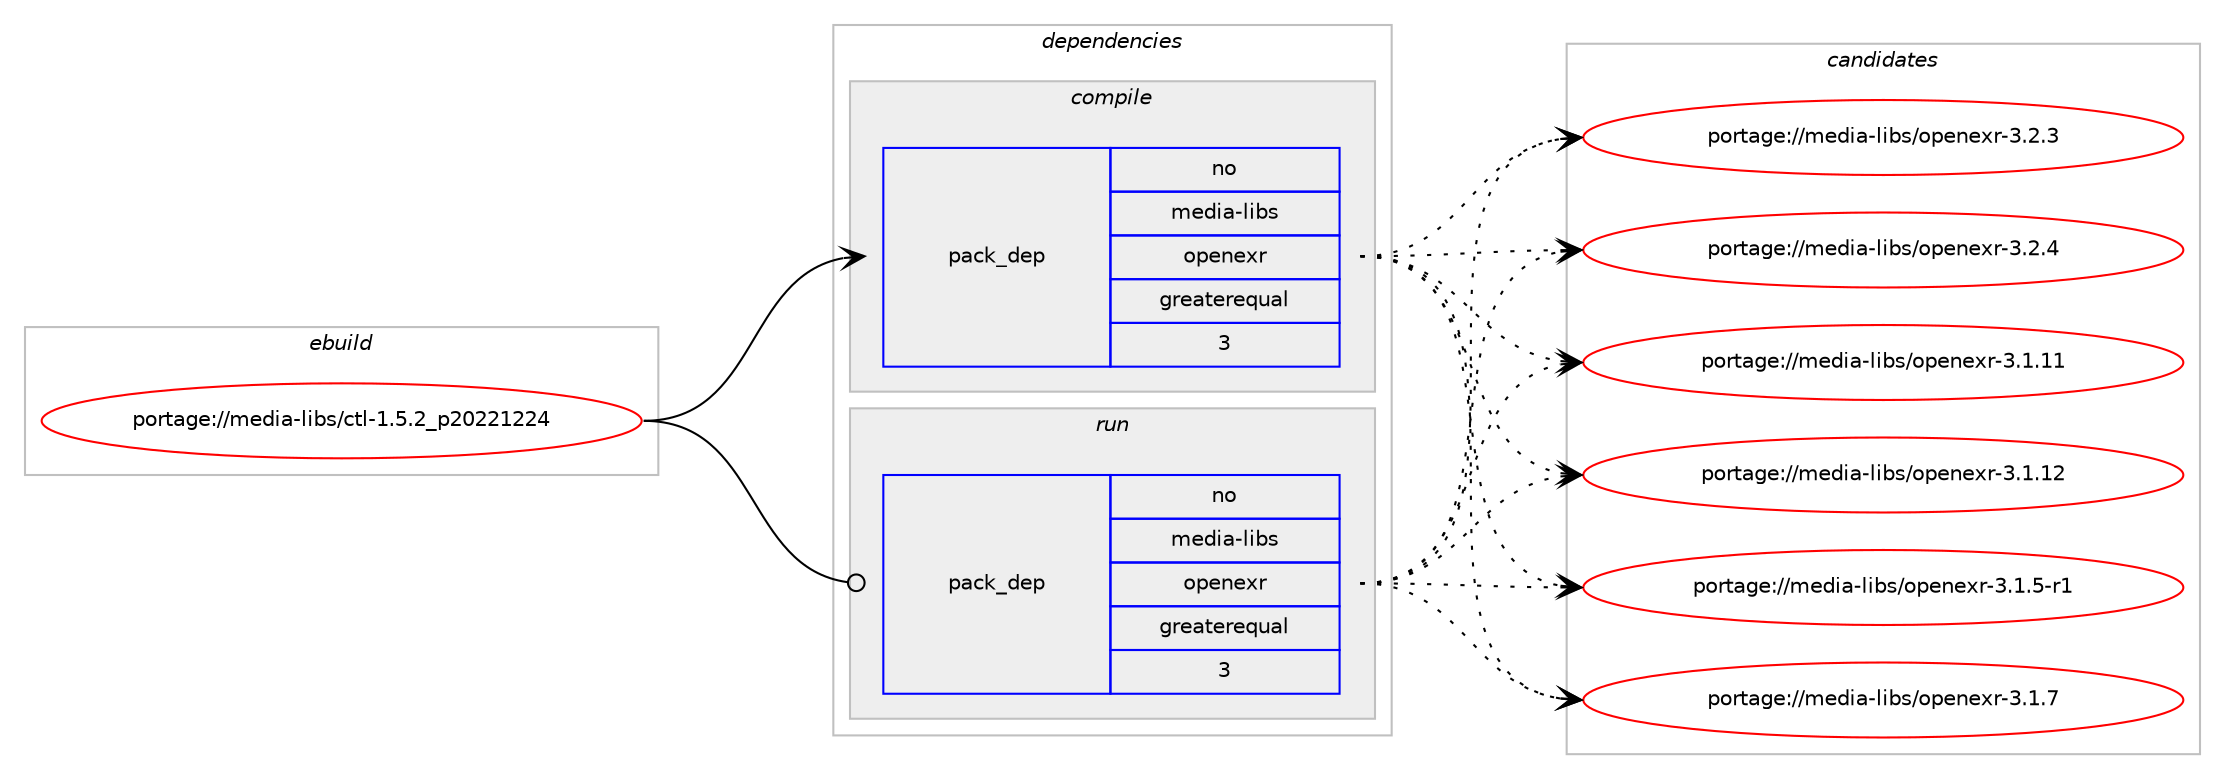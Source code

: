 digraph prolog {

# *************
# Graph options
# *************

newrank=true;
concentrate=true;
compound=true;
graph [rankdir=LR,fontname=Helvetica,fontsize=10,ranksep=1.5];#, ranksep=2.5, nodesep=0.2];
edge  [arrowhead=vee];
node  [fontname=Helvetica,fontsize=10];

# **********
# The ebuild
# **********

subgraph cluster_leftcol {
color=gray;
rank=same;
label=<<i>ebuild</i>>;
id [label="portage://media-libs/ctl-1.5.2_p20221224", color=red, width=4, href="../media-libs/ctl-1.5.2_p20221224.svg"];
}

# ****************
# The dependencies
# ****************

subgraph cluster_midcol {
color=gray;
label=<<i>dependencies</i>>;
subgraph cluster_compile {
fillcolor="#eeeeee";
style=filled;
label=<<i>compile</i>>;
# *** BEGIN UNKNOWN DEPENDENCY TYPE (TODO) ***
# id -> package_dependency(portage://media-libs/ctl-1.5.2_p20221224,install,no,dev-libs,imath,none,[,,],any_same_slot,[])
# *** END UNKNOWN DEPENDENCY TYPE (TODO) ***

subgraph pack78744 {
dependency153933 [label=<<TABLE BORDER="0" CELLBORDER="1" CELLSPACING="0" CELLPADDING="4" WIDTH="220"><TR><TD ROWSPAN="6" CELLPADDING="30">pack_dep</TD></TR><TR><TD WIDTH="110">no</TD></TR><TR><TD>media-libs</TD></TR><TR><TD>openexr</TD></TR><TR><TD>greaterequal</TD></TR><TR><TD>3</TD></TR></TABLE>>, shape=none, color=blue];
}
id:e -> dependency153933:w [weight=20,style="solid",arrowhead="vee"];
# *** BEGIN UNKNOWN DEPENDENCY TYPE (TODO) ***
# id -> package_dependency(portage://media-libs/ctl-1.5.2_p20221224,install,no,media-libs,tiff,none,[,,],any_same_slot,[])
# *** END UNKNOWN DEPENDENCY TYPE (TODO) ***

# *** BEGIN UNKNOWN DEPENDENCY TYPE (TODO) ***
# id -> package_dependency(portage://media-libs/ctl-1.5.2_p20221224,install,weak,media-libs,openexr_ctl,none,[,,],[],[])
# *** END UNKNOWN DEPENDENCY TYPE (TODO) ***

}
subgraph cluster_compileandrun {
fillcolor="#eeeeee";
style=filled;
label=<<i>compile and run</i>>;
}
subgraph cluster_run {
fillcolor="#eeeeee";
style=filled;
label=<<i>run</i>>;
# *** BEGIN UNKNOWN DEPENDENCY TYPE (TODO) ***
# id -> package_dependency(portage://media-libs/ctl-1.5.2_p20221224,run,no,dev-libs,imath,none,[,,],any_same_slot,[])
# *** END UNKNOWN DEPENDENCY TYPE (TODO) ***

subgraph pack78745 {
dependency153934 [label=<<TABLE BORDER="0" CELLBORDER="1" CELLSPACING="0" CELLPADDING="4" WIDTH="220"><TR><TD ROWSPAN="6" CELLPADDING="30">pack_dep</TD></TR><TR><TD WIDTH="110">no</TD></TR><TR><TD>media-libs</TD></TR><TR><TD>openexr</TD></TR><TR><TD>greaterequal</TD></TR><TR><TD>3</TD></TR></TABLE>>, shape=none, color=blue];
}
id:e -> dependency153934:w [weight=20,style="solid",arrowhead="odot"];
# *** BEGIN UNKNOWN DEPENDENCY TYPE (TODO) ***
# id -> package_dependency(portage://media-libs/ctl-1.5.2_p20221224,run,no,media-libs,tiff,none,[,,],any_same_slot,[])
# *** END UNKNOWN DEPENDENCY TYPE (TODO) ***

# *** BEGIN UNKNOWN DEPENDENCY TYPE (TODO) ***
# id -> package_dependency(portage://media-libs/ctl-1.5.2_p20221224,run,weak,media-libs,openexr_ctl,none,[,,],[],[])
# *** END UNKNOWN DEPENDENCY TYPE (TODO) ***

}
}

# **************
# The candidates
# **************

subgraph cluster_choices {
rank=same;
color=gray;
label=<<i>candidates</i>>;

subgraph choice78744 {
color=black;
nodesep=1;
choice1091011001059745108105981154711111210111010112011445514649464949 [label="portage://media-libs/openexr-3.1.11", color=red, width=4,href="../media-libs/openexr-3.1.11.svg"];
choice1091011001059745108105981154711111210111010112011445514649464950 [label="portage://media-libs/openexr-3.1.12", color=red, width=4,href="../media-libs/openexr-3.1.12.svg"];
choice109101100105974510810598115471111121011101011201144551464946534511449 [label="portage://media-libs/openexr-3.1.5-r1", color=red, width=4,href="../media-libs/openexr-3.1.5-r1.svg"];
choice10910110010597451081059811547111112101110101120114455146494655 [label="portage://media-libs/openexr-3.1.7", color=red, width=4,href="../media-libs/openexr-3.1.7.svg"];
choice10910110010597451081059811547111112101110101120114455146504651 [label="portage://media-libs/openexr-3.2.3", color=red, width=4,href="../media-libs/openexr-3.2.3.svg"];
choice10910110010597451081059811547111112101110101120114455146504652 [label="portage://media-libs/openexr-3.2.4", color=red, width=4,href="../media-libs/openexr-3.2.4.svg"];
dependency153933:e -> choice1091011001059745108105981154711111210111010112011445514649464949:w [style=dotted,weight="100"];
dependency153933:e -> choice1091011001059745108105981154711111210111010112011445514649464950:w [style=dotted,weight="100"];
dependency153933:e -> choice109101100105974510810598115471111121011101011201144551464946534511449:w [style=dotted,weight="100"];
dependency153933:e -> choice10910110010597451081059811547111112101110101120114455146494655:w [style=dotted,weight="100"];
dependency153933:e -> choice10910110010597451081059811547111112101110101120114455146504651:w [style=dotted,weight="100"];
dependency153933:e -> choice10910110010597451081059811547111112101110101120114455146504652:w [style=dotted,weight="100"];
}
subgraph choice78745 {
color=black;
nodesep=1;
choice1091011001059745108105981154711111210111010112011445514649464949 [label="portage://media-libs/openexr-3.1.11", color=red, width=4,href="../media-libs/openexr-3.1.11.svg"];
choice1091011001059745108105981154711111210111010112011445514649464950 [label="portage://media-libs/openexr-3.1.12", color=red, width=4,href="../media-libs/openexr-3.1.12.svg"];
choice109101100105974510810598115471111121011101011201144551464946534511449 [label="portage://media-libs/openexr-3.1.5-r1", color=red, width=4,href="../media-libs/openexr-3.1.5-r1.svg"];
choice10910110010597451081059811547111112101110101120114455146494655 [label="portage://media-libs/openexr-3.1.7", color=red, width=4,href="../media-libs/openexr-3.1.7.svg"];
choice10910110010597451081059811547111112101110101120114455146504651 [label="portage://media-libs/openexr-3.2.3", color=red, width=4,href="../media-libs/openexr-3.2.3.svg"];
choice10910110010597451081059811547111112101110101120114455146504652 [label="portage://media-libs/openexr-3.2.4", color=red, width=4,href="../media-libs/openexr-3.2.4.svg"];
dependency153934:e -> choice1091011001059745108105981154711111210111010112011445514649464949:w [style=dotted,weight="100"];
dependency153934:e -> choice1091011001059745108105981154711111210111010112011445514649464950:w [style=dotted,weight="100"];
dependency153934:e -> choice109101100105974510810598115471111121011101011201144551464946534511449:w [style=dotted,weight="100"];
dependency153934:e -> choice10910110010597451081059811547111112101110101120114455146494655:w [style=dotted,weight="100"];
dependency153934:e -> choice10910110010597451081059811547111112101110101120114455146504651:w [style=dotted,weight="100"];
dependency153934:e -> choice10910110010597451081059811547111112101110101120114455146504652:w [style=dotted,weight="100"];
}
}

}
